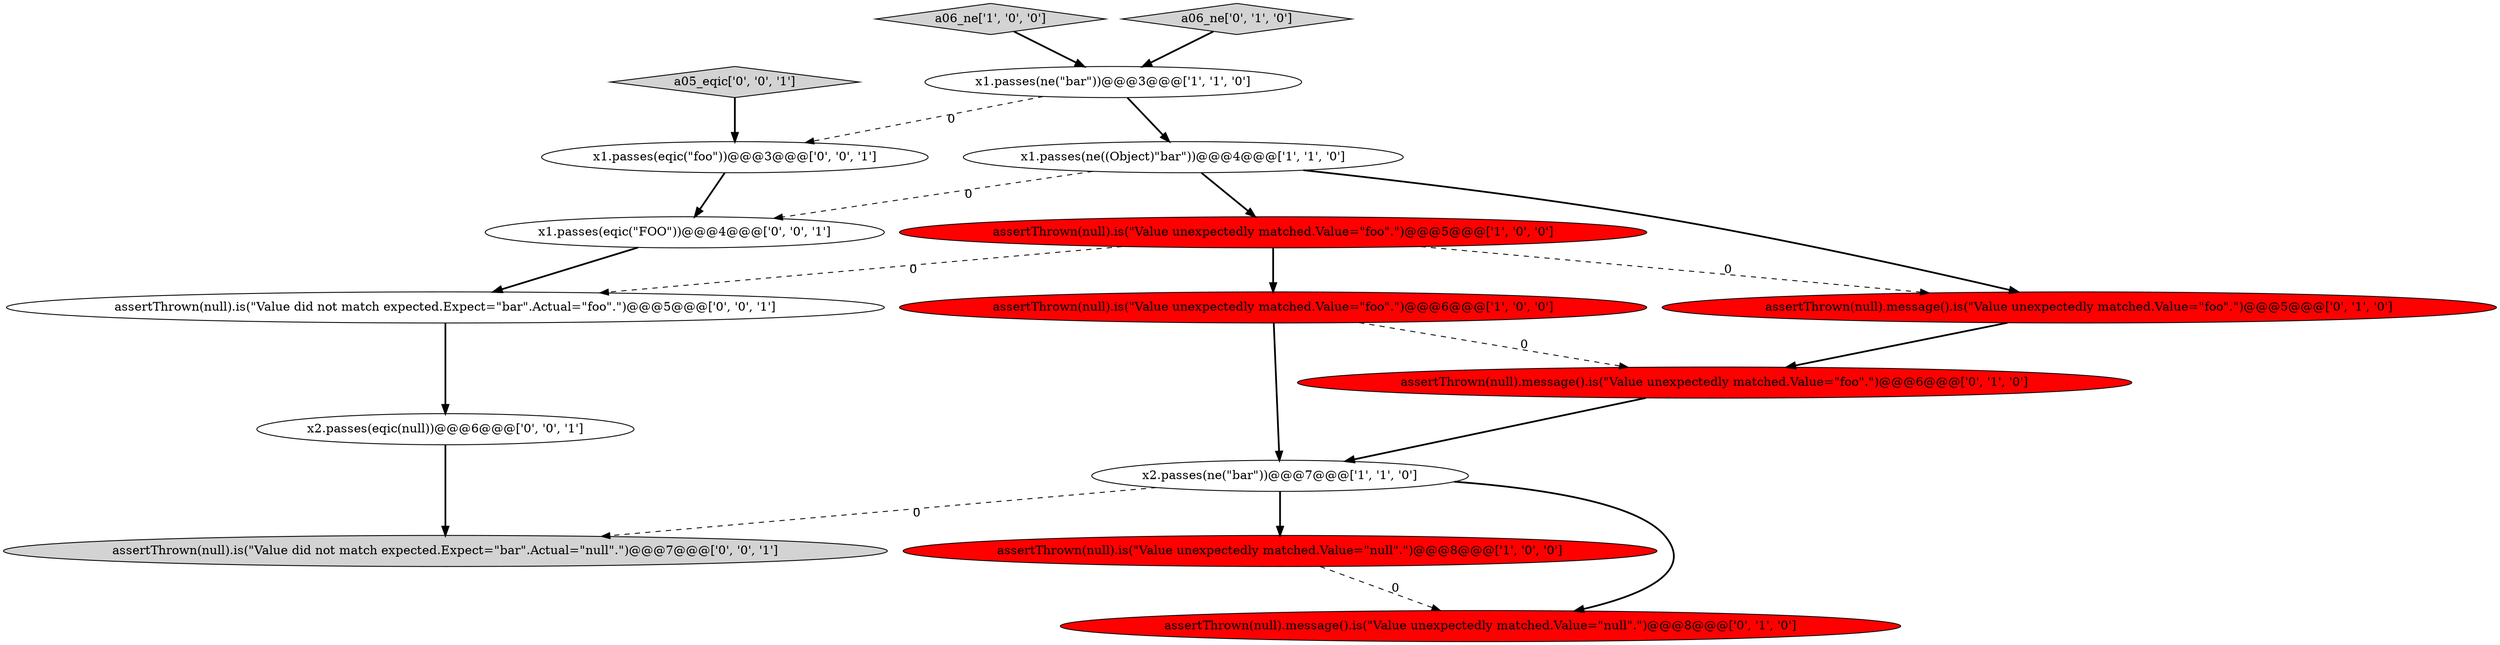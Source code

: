 digraph {
1 [style = filled, label = "x2.passes(ne(\"bar\"))@@@7@@@['1', '1', '0']", fillcolor = white, shape = ellipse image = "AAA0AAABBB1BBB"];
0 [style = filled, label = "assertThrown(null).is(\"Value unexpectedly matched.Value=\"foo\".\")@@@5@@@['1', '0', '0']", fillcolor = red, shape = ellipse image = "AAA1AAABBB1BBB"];
13 [style = filled, label = "assertThrown(null).is(\"Value did not match expected.Expect=\"bar\".Actual=\"foo\".\")@@@5@@@['0', '0', '1']", fillcolor = white, shape = ellipse image = "AAA0AAABBB3BBB"];
12 [style = filled, label = "x1.passes(eqic(\"foo\"))@@@3@@@['0', '0', '1']", fillcolor = white, shape = ellipse image = "AAA0AAABBB3BBB"];
15 [style = filled, label = "x1.passes(eqic(\"FOO\"))@@@4@@@['0', '0', '1']", fillcolor = white, shape = ellipse image = "AAA0AAABBB3BBB"];
4 [style = filled, label = "assertThrown(null).is(\"Value unexpectedly matched.Value=\"null\".\")@@@8@@@['1', '0', '0']", fillcolor = red, shape = ellipse image = "AAA1AAABBB1BBB"];
14 [style = filled, label = "assertThrown(null).is(\"Value did not match expected.Expect=\"bar\".Actual=\"null\".\")@@@7@@@['0', '0', '1']", fillcolor = lightgray, shape = ellipse image = "AAA0AAABBB3BBB"];
3 [style = filled, label = "assertThrown(null).is(\"Value unexpectedly matched.Value=\"foo\".\")@@@6@@@['1', '0', '0']", fillcolor = red, shape = ellipse image = "AAA1AAABBB1BBB"];
16 [style = filled, label = "x2.passes(eqic(null))@@@6@@@['0', '0', '1']", fillcolor = white, shape = ellipse image = "AAA0AAABBB3BBB"];
6 [style = filled, label = "a06_ne['1', '0', '0']", fillcolor = lightgray, shape = diamond image = "AAA0AAABBB1BBB"];
11 [style = filled, label = "a05_eqic['0', '0', '1']", fillcolor = lightgray, shape = diamond image = "AAA0AAABBB3BBB"];
10 [style = filled, label = "assertThrown(null).message().is(\"Value unexpectedly matched.Value=\"foo\".\")@@@6@@@['0', '1', '0']", fillcolor = red, shape = ellipse image = "AAA1AAABBB2BBB"];
7 [style = filled, label = "assertThrown(null).message().is(\"Value unexpectedly matched.Value=\"null\".\")@@@8@@@['0', '1', '0']", fillcolor = red, shape = ellipse image = "AAA1AAABBB2BBB"];
9 [style = filled, label = "assertThrown(null).message().is(\"Value unexpectedly matched.Value=\"foo\".\")@@@5@@@['0', '1', '0']", fillcolor = red, shape = ellipse image = "AAA1AAABBB2BBB"];
5 [style = filled, label = "x1.passes(ne((Object)\"bar\"))@@@4@@@['1', '1', '0']", fillcolor = white, shape = ellipse image = "AAA0AAABBB1BBB"];
8 [style = filled, label = "a06_ne['0', '1', '0']", fillcolor = lightgray, shape = diamond image = "AAA0AAABBB2BBB"];
2 [style = filled, label = "x1.passes(ne(\"bar\"))@@@3@@@['1', '1', '0']", fillcolor = white, shape = ellipse image = "AAA0AAABBB1BBB"];
0->3 [style = bold, label=""];
1->4 [style = bold, label=""];
15->13 [style = bold, label=""];
3->1 [style = bold, label=""];
5->9 [style = bold, label=""];
1->14 [style = dashed, label="0"];
12->15 [style = bold, label=""];
11->12 [style = bold, label=""];
9->10 [style = bold, label=""];
1->7 [style = bold, label=""];
13->16 [style = bold, label=""];
6->2 [style = bold, label=""];
2->12 [style = dashed, label="0"];
5->0 [style = bold, label=""];
8->2 [style = bold, label=""];
4->7 [style = dashed, label="0"];
0->13 [style = dashed, label="0"];
16->14 [style = bold, label=""];
3->10 [style = dashed, label="0"];
0->9 [style = dashed, label="0"];
10->1 [style = bold, label=""];
5->15 [style = dashed, label="0"];
2->5 [style = bold, label=""];
}
